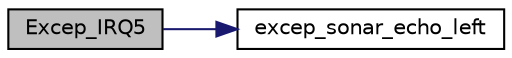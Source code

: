 digraph "Excep_IRQ5"
{
 // LATEX_PDF_SIZE
  edge [fontname="Helvetica",fontsize="10",labelfontname="Helvetica",labelfontsize="10"];
  node [fontname="Helvetica",fontsize="10",shape=record];
  rankdir="LR";
  Node1 [label="Excep_IRQ5",height=0.2,width=0.4,color="black", fillcolor="grey75", style="filled", fontcolor="black",tooltip=" "];
  Node1 -> Node2 [color="midnightblue",fontsize="10",style="solid",fontname="Helvetica"];
  Node2 [label="excep_sonar_echo_left",height=0.2,width=0.4,color="black", fillcolor="white", style="filled",URL="$sonar_8c.html#a5eaf374beaf73028c5689eb124766cde",tooltip="左側超音波センサエコー割り込み入力端子の立ち下がりエッジで呼ばれる"];
}
